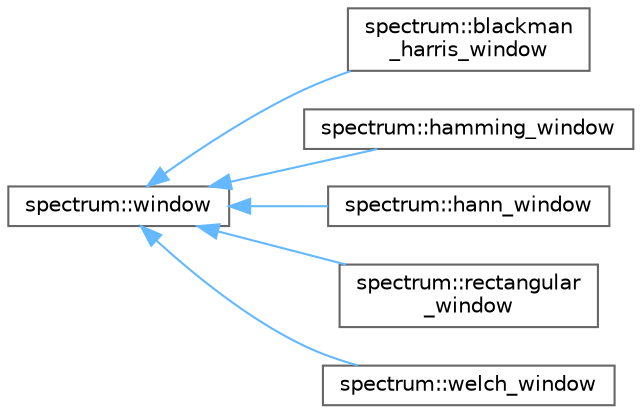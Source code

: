 digraph "Graphical Class Hierarchy"
{
 // LATEX_PDF_SIZE
  bgcolor="transparent";
  edge [fontname=Helvetica,fontsize=10,labelfontname=Helvetica,labelfontsize=10];
  node [fontname=Helvetica,fontsize=10,shape=box,height=0.2,width=0.4];
  rankdir="LR";
  Node0 [label="spectrum::window",height=0.2,width=0.4,color="grey40", fillcolor="white", style="filled",URL="$structspectrum_1_1window.html",tooltip="Defines a window."];
  Node0 -> Node1 [dir="back",color="steelblue1",style="solid"];
  Node1 [label="spectrum::blackman\l_harris_window",height=0.2,width=0.4,color="grey40", fillcolor="white", style="filled",URL="$structspectrum_1_1blackman__harris__window.html",tooltip="Defines a Blackman-Harris window."];
  Node0 -> Node2 [dir="back",color="steelblue1",style="solid"];
  Node2 [label="spectrum::hamming_window",height=0.2,width=0.4,color="grey40", fillcolor="white", style="filled",URL="$structspectrum_1_1hamming__window.html",tooltip="Defines a Hamming window."];
  Node0 -> Node3 [dir="back",color="steelblue1",style="solid"];
  Node3 [label="spectrum::hann_window",height=0.2,width=0.4,color="grey40", fillcolor="white", style="filled",URL="$structspectrum_1_1hann__window.html",tooltip="Defines a Hann window."];
  Node0 -> Node4 [dir="back",color="steelblue1",style="solid"];
  Node4 [label="spectrum::rectangular\l_window",height=0.2,width=0.4,color="grey40", fillcolor="white", style="filled",URL="$structspectrum_1_1rectangular__window.html",tooltip="Defines a rectangular window."];
  Node0 -> Node5 [dir="back",color="steelblue1",style="solid"];
  Node5 [label="spectrum::welch_window",height=0.2,width=0.4,color="grey40", fillcolor="white", style="filled",URL="$structspectrum_1_1welch__window.html",tooltip="Defines a Welch window."];
}
